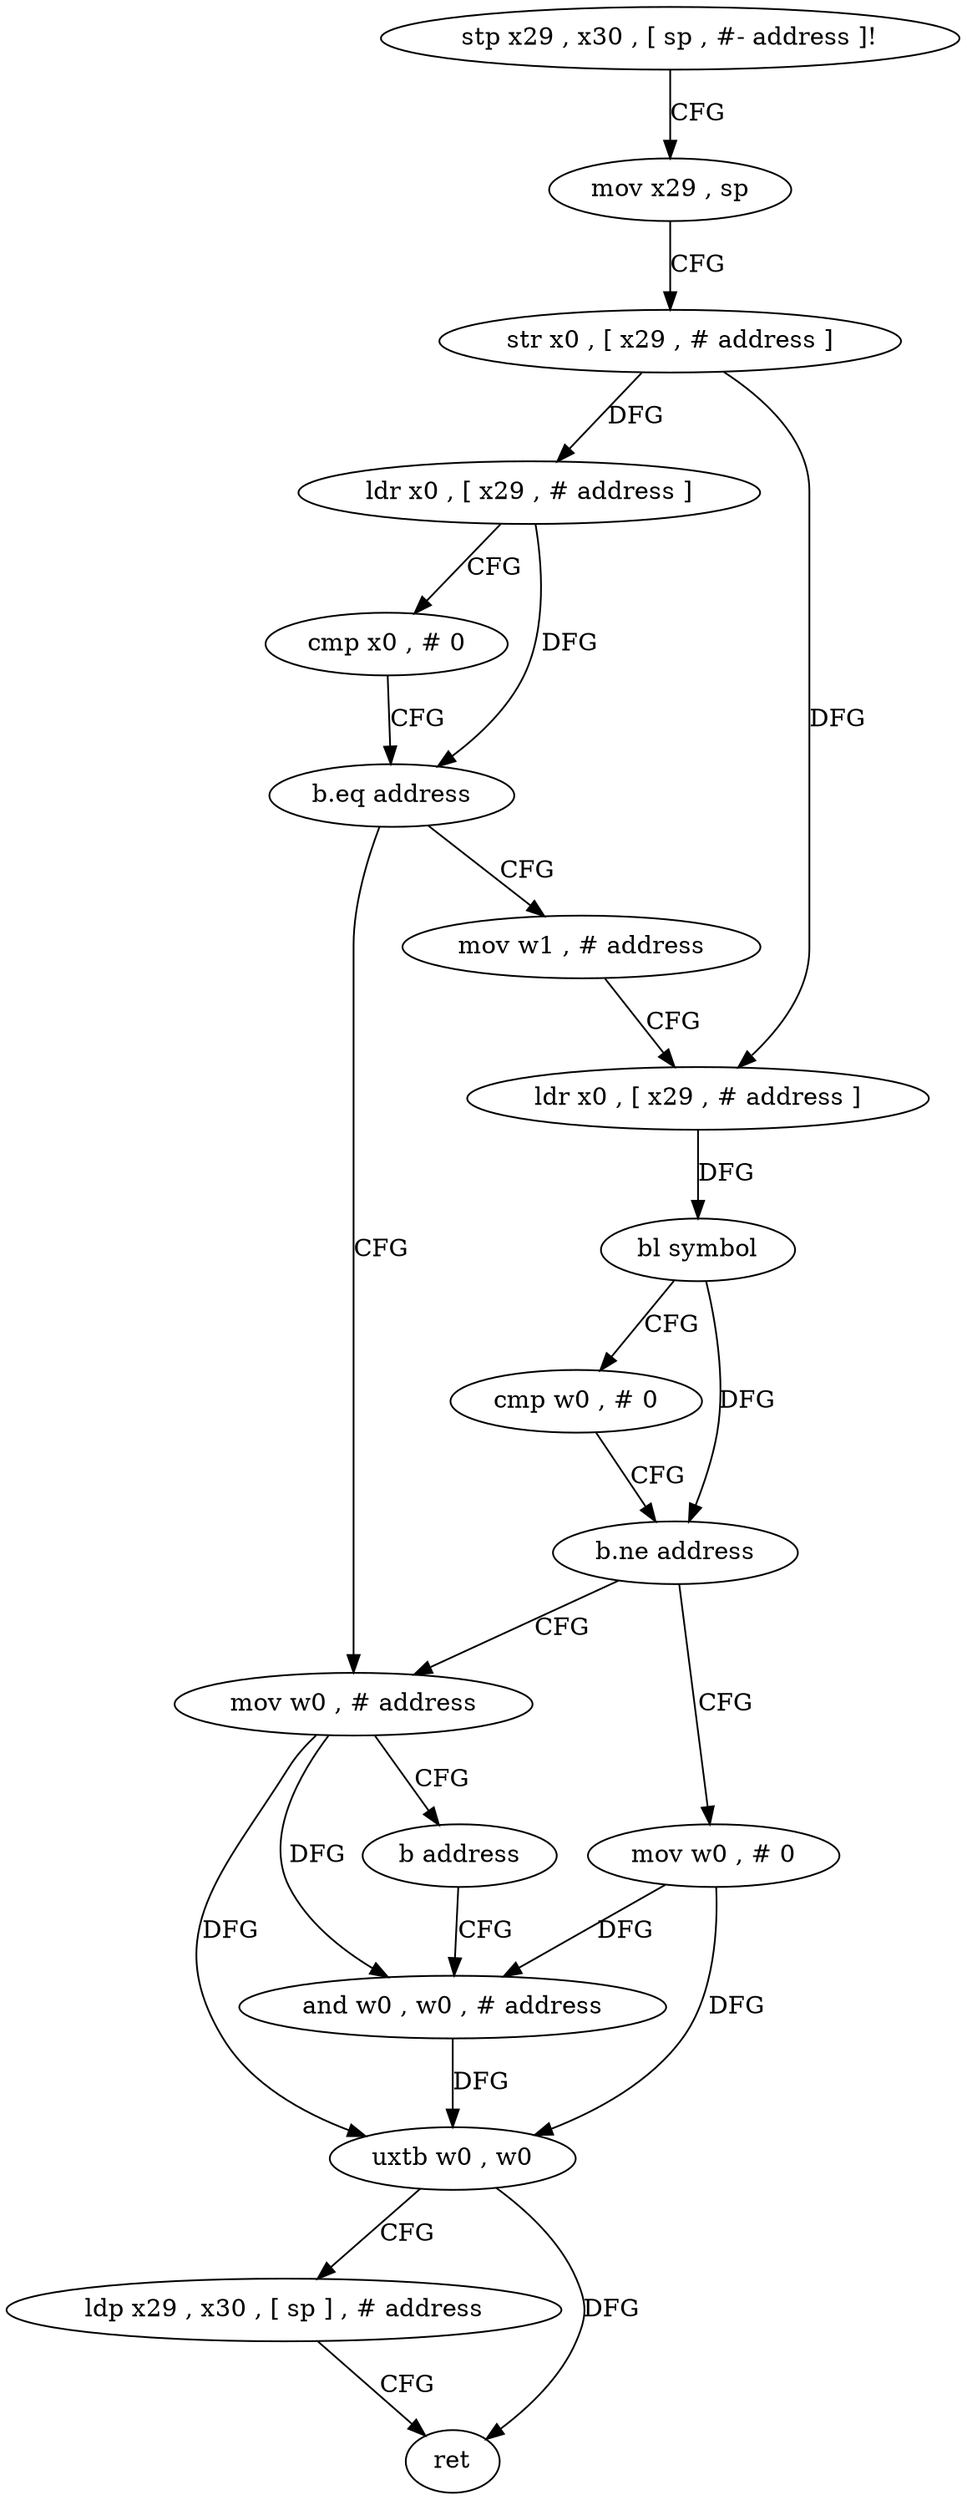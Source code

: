 digraph "func" {
"4217412" [label = "stp x29 , x30 , [ sp , #- address ]!" ]
"4217416" [label = "mov x29 , sp" ]
"4217420" [label = "str x0 , [ x29 , # address ]" ]
"4217424" [label = "ldr x0 , [ x29 , # address ]" ]
"4217428" [label = "cmp x0 , # 0" ]
"4217432" [label = "b.eq address" ]
"4217456" [label = "mov w0 , # address" ]
"4217436" [label = "mov w1 , # address" ]
"4217460" [label = "b address" ]
"4217468" [label = "and w0 , w0 , # address" ]
"4217440" [label = "ldr x0 , [ x29 , # address ]" ]
"4217444" [label = "bl symbol" ]
"4217448" [label = "cmp w0 , # 0" ]
"4217452" [label = "b.ne address" ]
"4217464" [label = "mov w0 , # 0" ]
"4217472" [label = "uxtb w0 , w0" ]
"4217476" [label = "ldp x29 , x30 , [ sp ] , # address" ]
"4217480" [label = "ret" ]
"4217412" -> "4217416" [ label = "CFG" ]
"4217416" -> "4217420" [ label = "CFG" ]
"4217420" -> "4217424" [ label = "DFG" ]
"4217420" -> "4217440" [ label = "DFG" ]
"4217424" -> "4217428" [ label = "CFG" ]
"4217424" -> "4217432" [ label = "DFG" ]
"4217428" -> "4217432" [ label = "CFG" ]
"4217432" -> "4217456" [ label = "CFG" ]
"4217432" -> "4217436" [ label = "CFG" ]
"4217456" -> "4217460" [ label = "CFG" ]
"4217456" -> "4217468" [ label = "DFG" ]
"4217456" -> "4217472" [ label = "DFG" ]
"4217436" -> "4217440" [ label = "CFG" ]
"4217460" -> "4217468" [ label = "CFG" ]
"4217468" -> "4217472" [ label = "DFG" ]
"4217440" -> "4217444" [ label = "DFG" ]
"4217444" -> "4217448" [ label = "CFG" ]
"4217444" -> "4217452" [ label = "DFG" ]
"4217448" -> "4217452" [ label = "CFG" ]
"4217452" -> "4217464" [ label = "CFG" ]
"4217452" -> "4217456" [ label = "CFG" ]
"4217464" -> "4217468" [ label = "DFG" ]
"4217464" -> "4217472" [ label = "DFG" ]
"4217472" -> "4217476" [ label = "CFG" ]
"4217472" -> "4217480" [ label = "DFG" ]
"4217476" -> "4217480" [ label = "CFG" ]
}
